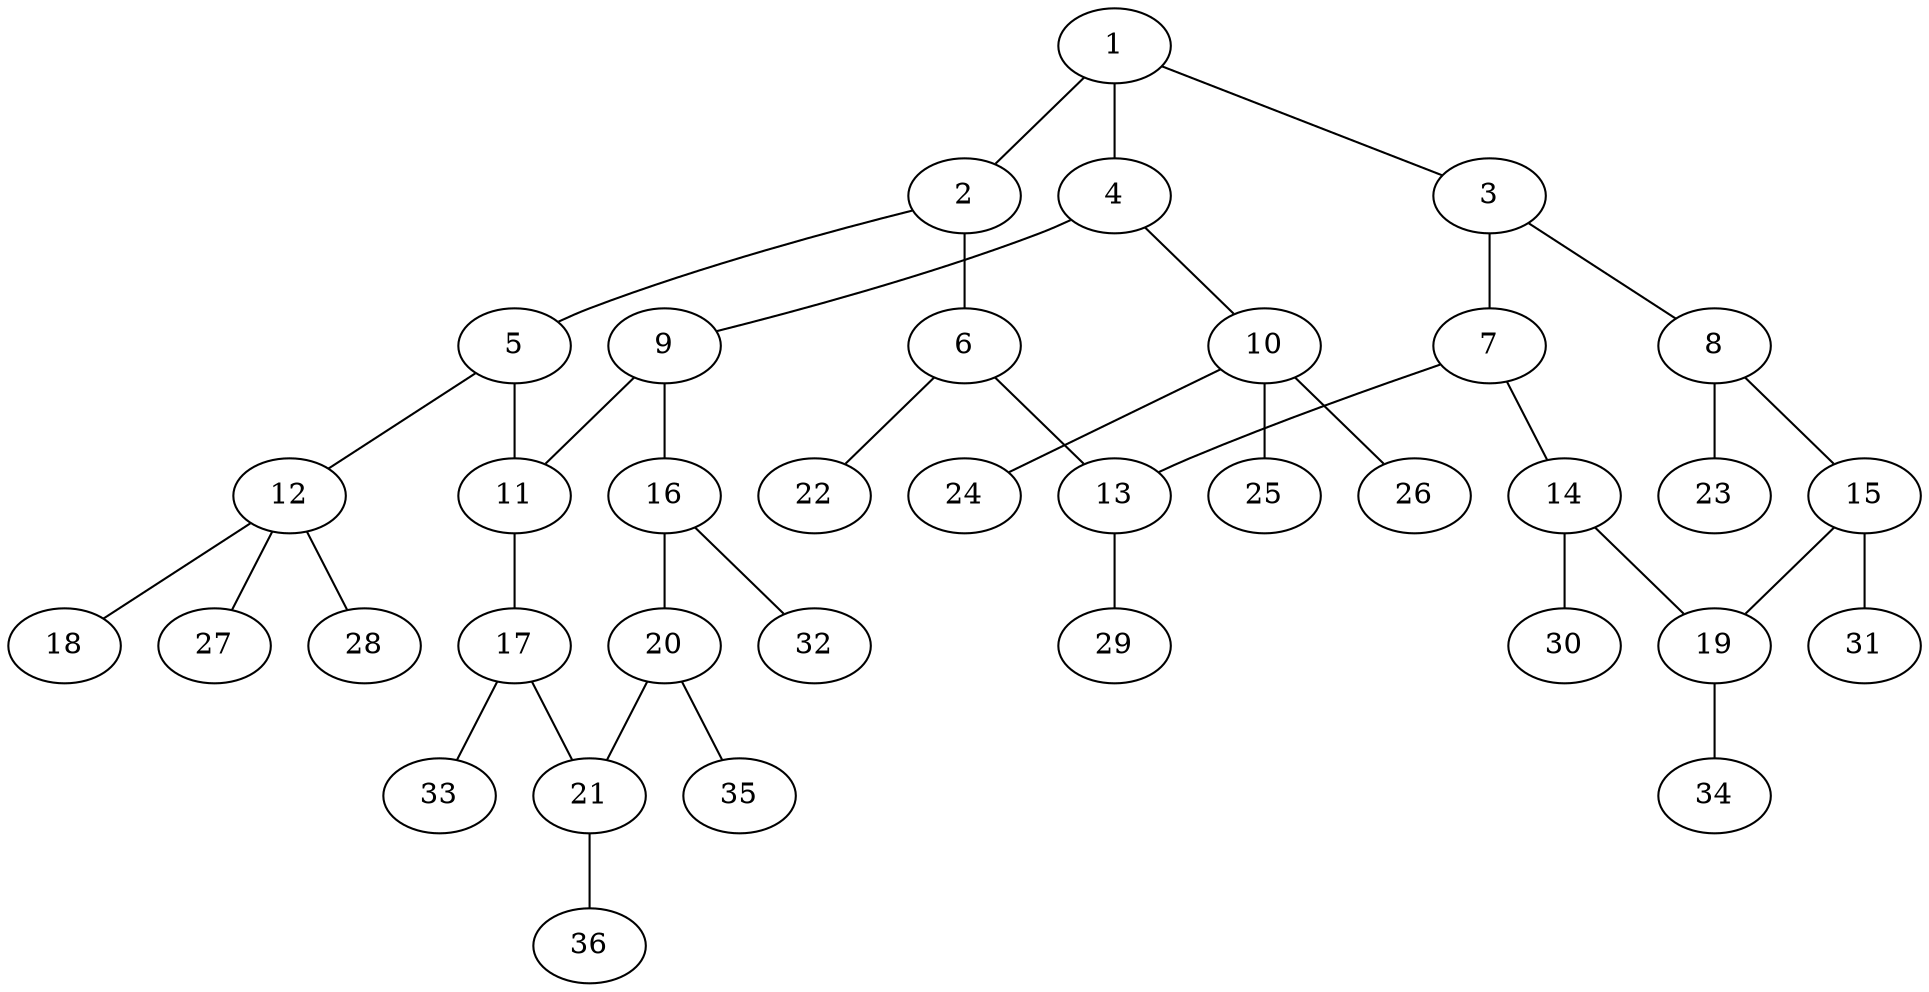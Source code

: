 graph molecule_1824 {
	1	 [chem=C];
	2	 [chem=C];
	1 -- 2	 [valence=1];
	3	 [chem=C];
	1 -- 3	 [valence=1];
	4	 [chem=C];
	1 -- 4	 [valence=2];
	5	 [chem=C];
	2 -- 5	 [valence=2];
	6	 [chem=C];
	2 -- 6	 [valence=1];
	7	 [chem=C];
	3 -- 7	 [valence=2];
	8	 [chem=C];
	3 -- 8	 [valence=1];
	9	 [chem=C];
	4 -- 9	 [valence=1];
	10	 [chem=C];
	4 -- 10	 [valence=1];
	11	 [chem=C];
	5 -- 11	 [valence=1];
	12	 [chem=C];
	5 -- 12	 [valence=1];
	13	 [chem=C];
	6 -- 13	 [valence=2];
	22	 [chem=H];
	6 -- 22	 [valence=1];
	7 -- 13	 [valence=1];
	14	 [chem=C];
	7 -- 14	 [valence=1];
	15	 [chem=C];
	8 -- 15	 [valence=2];
	23	 [chem=H];
	8 -- 23	 [valence=1];
	9 -- 11	 [valence=2];
	16	 [chem=C];
	9 -- 16	 [valence=1];
	24	 [chem=H];
	10 -- 24	 [valence=1];
	25	 [chem=H];
	10 -- 25	 [valence=1];
	26	 [chem=H];
	10 -- 26	 [valence=1];
	17	 [chem=C];
	11 -- 17	 [valence=1];
	18	 [chem=Br];
	12 -- 18	 [valence=1];
	27	 [chem=H];
	12 -- 27	 [valence=1];
	28	 [chem=H];
	12 -- 28	 [valence=1];
	29	 [chem=H];
	13 -- 29	 [valence=1];
	19	 [chem=C];
	14 -- 19	 [valence=2];
	30	 [chem=H];
	14 -- 30	 [valence=1];
	15 -- 19	 [valence=1];
	31	 [chem=H];
	15 -- 31	 [valence=1];
	20	 [chem=C];
	16 -- 20	 [valence=2];
	32	 [chem=H];
	16 -- 32	 [valence=1];
	21	 [chem=C];
	17 -- 21	 [valence=2];
	33	 [chem=H];
	17 -- 33	 [valence=1];
	34	 [chem=H];
	19 -- 34	 [valence=1];
	20 -- 21	 [valence=1];
	35	 [chem=H];
	20 -- 35	 [valence=1];
	36	 [chem=H];
	21 -- 36	 [valence=1];
}
